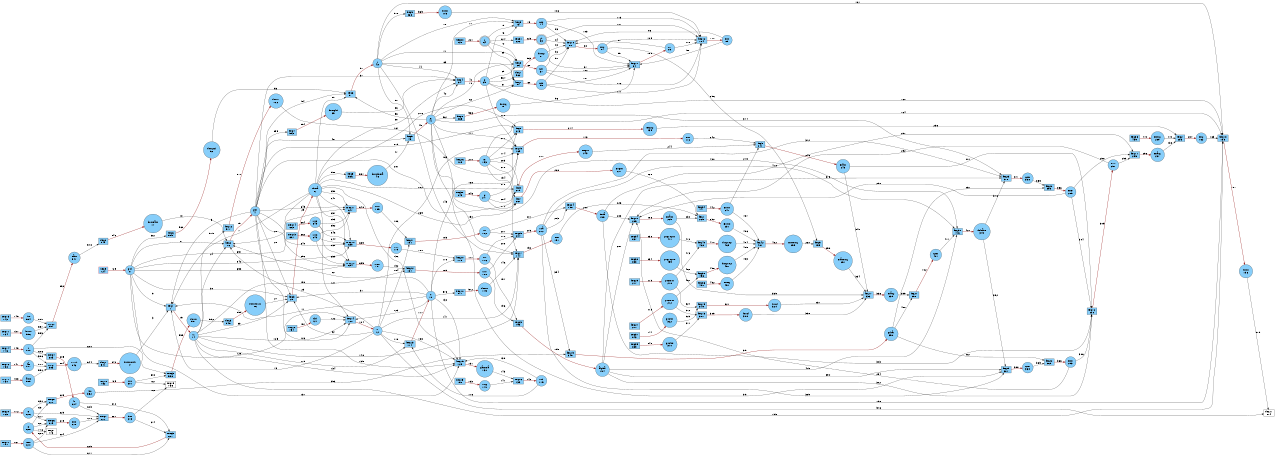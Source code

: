 digraph G {
rankdir = LR;
size ="8.5"
node [shape = box, color = black, fillcolor = lightskyblue, style = filled, label="keq1
1"]; keq1;
node [shape = box, color = black, fillcolor = lightskyblue, style = filled, label="keq2
16"]; keq2;
node [shape = box, color = black, fillcolor = lightskyblue, style = filled, label="keq3
25"]; keq3;
node [shape = box, color = black, fillcolor = lightskyblue, style = filled, label="keq4
34"]; keq4;
node [shape = box, color = black, fillcolor = lightskyblue, style = filled, label="keq5
45"]; keq5;
node [shape = box, color = black, fillcolor = lightskyblue, style = filled, label="keq6
51"]; keq6;
node [shape = box, color = black, fillcolor = lightskyblue, style = filled, label="keq7
58"]; keq7;
node [shape = box, color = black, fillcolor = lightskyblue, style = filled, label="keq8
66"]; keq8;
node [shape = box, color = black, fillcolor = lightskyblue, style = filled, label="keq9
73"]; keq9;
node [shape = box, color = black, fillcolor = lightskyblue, style = filled, label="keq10
80"]; keq10;
node [shape = box, color = black, fillcolor = lightskyblue, style = filled, label="keq11
94"]; keq11;
node [shape = box, color = black, fillcolor = lightskyblue, style = filled, label="keq12
104"]; keq12;
node [shape = box, color = black, fillcolor = lightskyblue, style = filled, label="keq13
114"]; keq13;
node [shape = box, color = black, fillcolor = lightskyblue, style = filled, label="keq14
120"]; keq14;
node [shape = box, color = black, fillcolor = lightskyblue, style = filled, label="keq15
129"]; keq15;
node [shape = box, color = black, fillcolor = lightskyblue, style = filled, label="keq16
139"]; keq16;
node [shape = box, color = black, fillcolor = lightskyblue, style = filled, label="keq17
144"]; keq17;
node [shape = box, color = black, fillcolor = lightskyblue, style = filled, label="keq18
155"]; keq18;
node [shape = box, color = black, fillcolor = lightskyblue, style = filled, label="keq19
165"]; keq19;
node [shape = box, color = black, fillcolor = lightskyblue, style = filled, label="keq20
175"]; keq20;
node [shape = box, color = black, fillcolor = lightskyblue, style = filled, label="keq21
181"]; keq21;
node [shape = box, color = black, fillcolor = lightskyblue, style = filled, label="keq22
187"]; keq22;
node [shape = box, color = black, fillcolor = lightskyblue, style = filled, label="keq23
193"]; keq23;
node [shape = box, color = black, fillcolor = lightskyblue, style = filled, label="keq24
198"]; keq24;
node [shape = box, color = black, fillcolor = lightskyblue, style = filled, label="keq25
204"]; keq25;
node [shape = box, color = black, fillcolor = lightskyblue, style = filled, label="keq26
209"]; keq26;
node [shape = box, color = black, fillcolor = lightskyblue, style = filled, label="keq27
211"]; keq27;
node [shape = box, color = black, fillcolor = lightskyblue, style = filled, label="keq29
217"]; keq29;
node [shape = box, color = black, fillcolor = lightskyblue, style = filled, label="keq30
220"]; keq30;
node [shape = box, color = black, fillcolor = lightskyblue, style = filled, label="keq31
222"]; keq31;
node [shape = box, color = black, fillcolor = lightskyblue, style = filled, label="feq1
225"]; feq1;
node [shape = box, color = black, fillcolor = lightskyblue, style = filled, label="feq2
233"]; feq2;
node [shape = box, color = black, fillcolor = lightskyblue, style = filled, label="feq3
241"]; feq3;
node [shape = box, color = black, fillcolor = lightskyblue, style = filled, label="feq5
255"]; feq5;
node [shape = box, color = black, fillcolor = lightskyblue, style = filled, label="feq7
267"]; feq7;
node [shape = box, color = black, fillcolor = lightskyblue, style = filled, label="feq8
273"]; feq8;
node [shape = box, color = black, fillcolor = lightskyblue, style = filled, label="feq9
279"]; feq9;
node [shape = box, color = black, fillcolor = lightskyblue, style = filled, label="feq10
285"]; feq10;
node [shape = box, color = black, fillcolor = lightskyblue, style = filled, label="feq11
295"]; feq11;
node [shape = box, color = black, fillcolor = lightskyblue, style = filled, label="feq12
300"]; feq12;
node [shape = box, color = black, fillcolor = lightskyblue, style = filled, label="feq13
307"]; feq13;
node [shape = box, color = black, fillcolor = lightskyblue, style = filled, label="feq15
319"]; feq15;
node [shape = box, color = black, fillcolor = lightskyblue, style = filled, label="feq17
333"]; feq17;
node [shape = box, color = black, fillcolor = lightskyblue, style = filled, label="feq19
349"]; feq19;
node [shape = box, color = black, fillcolor = lightskyblue, style = filled, label="feq20
355"]; feq20;
node [shape = box, color = black, fillcolor = lightskyblue, style = filled, label="feq22
365"]; feq22;
node [shape = box, color = black, fillcolor = lightskyblue, style = filled, label="feq23
370"]; feq23;
node [shape = box, color = black, fillcolor = lightskyblue, style = filled, label="feq25
387"]; feq25;
node [shape = box, color = black, fillcolor = lightskyblue, style = filled, label="feq27
398"]; feq27;
node [shape = box, color = black, fillcolor = lightskyblue, style = filled, label="feq30
416"]; feq30;
node [shape = box, color = black, fillcolor = lightskyblue, style = filled, label="feq33
439"]; feq33;
node [shape = box, color = black, fillcolor = lightskyblue, style = filled, label="feq34
441"]; feq34;
node [shape = box, color = black, fillcolor = lightskyblue, style = filled, label="feq36
450"]; feq36;
node [shape = box, color = black, fillcolor = lightskyblue, style = filled, label="feq38
456"]; feq38;
node [shape = box, color = black, fillcolor = lightskyblue, style = filled, label="feq40
468"]; feq40;
node [shape = box, color = black, fillcolor = lightskyblue, style = filled, label="feq42
481"]; feq42;
node [shape = box, color = black, fillcolor = lightskyblue, style = filled, label="deq1
541"]; deq1;
node [shape = box, color = black, fillcolor = lightskyblue, style = filled, label="deq2
545"]; deq2;
node [shape = box, color = black, fillcolor = lightskyblue, style = filled, label="deq3
549"]; deq3;
node [shape = box, color = black, fillcolor = lightskyblue, style = filled, label="deq4
553"]; deq4;
node [shape = box, color = black, fillcolor = lightskyblue, style = filled, label="deq5
556"]; deq5;
node [shape = box, color = black, fillcolor = lightskyblue, style = filled, label="deq6
559"]; deq6;
node [shape = box, color = black, fillcolor = lightskyblue, style = filled, label="deq7
562"]; deq7;
node [shape = box, color = black, fillcolor = lightskyblue, style = filled, label="deq8
565"]; deq8;
node [shape = box, color = black, fillcolor = lightskyblue, style = filled, label="deq9
568"]; deq9;
node [shape = box, color = black, fillcolor = lightskyblue, style = filled, label="deq10
571"]; deq10;
node [shape = box, color = black, fillcolor = white, style = filled, label="deq11
574"]; deq11;
node [shape = box, color = black, fillcolor = lightskyblue, style = filled, label="deq12
577"]; deq12;
node [shape = box, color = black, fillcolor = lightskyblue, style = filled, label="meq1
583"]; meq1;
node [shape = box, color = black, fillcolor = lightskyblue, style = filled, label="meq2
591"]; meq2;
node [shape = box, color = black, fillcolor = lightskyblue, style = filled, label="meq3
598"]; meq3;
node [shape = box, color = black, fillcolor = lightskyblue, style = filled, label="meq4
603"]; meq4;
node [shape = box, color = black, fillcolor = lightskyblue, style = filled, label="meq5
607"]; meq5;
node [shape = box, color = black, fillcolor = lightskyblue, style = filled, label="meq6
615"]; meq6;
node [shape = box, color = black, fillcolor = lightskyblue, style = filled, label="meq7
622"]; meq7;
node [shape = box, color = black, fillcolor = lightskyblue, style = filled, label="meq8
628"]; meq8;
node [shape = box, color = black, fillcolor = lightskyblue, style = filled, label="meq10
638"]; meq10;
node [shape = box, color = black, fillcolor = lightskyblue, style = filled, label="meq11
647"]; meq11;
node [shape = box, color = black, fillcolor = lightskyblue, style = filled, label="meq12
654"]; meq12;
node [shape = box, color = black, fillcolor = lightskyblue, style = filled, label="meq13
661"]; meq13;
node [shape = box, color = black, fillcolor = lightskyblue, style = filled, label="meq14
663"]; meq14;
node [shape = box, color = red, fillcolor = lightskyblue, style = filled, label="seq9
724"]; seq9;
node [shape = box, color = black, fillcolor = lightskyblue, style = filled, label="seq10
730"]; seq10;
node [shape = box, color = black, fillcolor = lightskyblue, style = filled, label="seq11
734"]; seq11;
node [shape = box, color = black, fillcolor = lightskyblue, style = filled, label="seq12
738"]; seq12;
node [shape = box, color = black, fillcolor = lightskyblue, style = filled, label="seq13
742"]; seq13;
node [shape = box, color = black, fillcolor = lightskyblue, style = filled, label="seq14
746"]; seq14;
node [shape = box, color = black, fillcolor = lightskyblue, style = filled, label="seq15
750"]; seq15;
node [shape = box, color = black, fillcolor = lightskyblue, style = filled, label="seq16
754"]; seq16;
node [shape = box, color = black, fillcolor = lightskyblue, style = filled, label="seq17
758"]; seq17;
node [shape = box, color = black, fillcolor = lightskyblue, style = filled, label="seq18
762"]; seq18;
node [shape = box, color = black, fillcolor = white, style = filled, label="seq19
766"]; seq19;
node [shape = box, color = black, fillcolor = lightskyblue, style = filled, label="seq20
769"]; seq20;
node [shape = box, color = black, fillcolor = white, style = filled, label="seq21
773"]; seq21;
node [shape = box, color = black, fillcolor = lightskyblue, style = filled, label="seq32
833"]; seq32;
node [shape = box, color = black, fillcolor = lightskyblue, style = filled, label="seq34
837"]; seq34;
node [shape = box, color = black, fillcolor = lightskyblue, style = filled, label="seq35
839"]; seq35;
node [shape = box, color = black, fillcolor = lightskyblue, style = filled, label="seq37
843"]; seq37;
node [shape = box, color = black, fillcolor = lightskyblue, style = filled, label="seq38
845"]; seq38;
node [shape = circle, color = black, fillcolor = lightskyblue, style = filled, label="dot_north
2"]; dot_north;
node [shape = circle, color = black, fillcolor = lightskyblue, style = filled, label="phi
4"]; phi;
node [shape = circle, color = black, fillcolor = lightskyblue, style = filled, label="theta
6"]; theta;
node [shape = circle, color = black, fillcolor = lightskyblue, style = filled, label="psi
8"]; psi;
node [shape = circle, color = black, fillcolor = lightskyblue, style = filled, label="u
10"]; u;
node [shape = circle, color = black, fillcolor = lightskyblue, style = filled, label="v
12"]; v;
node [shape = circle, color = black, fillcolor = lightskyblue, style = filled, label="w
14"]; w;
node [shape = circle, color = black, fillcolor = lightskyblue, style = filled, label="dot_east
17"]; dot_east;
node [shape = circle, color = black, fillcolor = lightskyblue, style = filled, label="dot_down
26"]; dot_down;
node [shape = circle, color = black, fillcolor = lightskyblue, style = filled, label="dot_phi
35"]; dot_phi;
node [shape = circle, color = black, fillcolor = lightskyblue, style = filled, label="p
39"]; p;
node [shape = circle, color = black, fillcolor = lightskyblue, style = filled, label="q
41"]; q;
node [shape = circle, color = black, fillcolor = lightskyblue, style = filled, label="r
43"]; r;
node [shape = circle, color = black, fillcolor = lightskyblue, style = filled, label="dot_theta
46"]; dot_theta;
node [shape = circle, color = black, fillcolor = lightskyblue, style = filled, label="dot_psi
52"]; dot_psi;
node [shape = circle, color = black, fillcolor = lightskyblue, style = filled, label="C_0
59"]; C_0;
node [shape = doublecircle, color = black, fillcolor = lightskyblue, style = filled, label="J
64"]; J;
node [shape = circle, color = black, fillcolor = lightskyblue, style = filled, label="C_1
67"]; C_1;
node [shape = circle, color = black, fillcolor = lightskyblue, style = filled, label="C_2
74"]; C_2;
node [shape = circle, color = black, fillcolor = lightskyblue, style = filled, label="dot_p
81"]; dot_p;
node [shape = doublecircle, color = black, fillcolor = lightskyblue, style = filled, label="Ji
83"]; Ji;
node [shape = circle, color = black, fillcolor = lightskyblue, style = filled, label="T_x
85"]; T_x;
node [shape = circle, color = black, fillcolor = lightskyblue, style = filled, label="T_y
87"]; T_y;
node [shape = circle, color = black, fillcolor = lightskyblue, style = filled, label="T_z
89"]; T_z;
node [shape = circle, color = black, fillcolor = lightskyblue, style = filled, label="dot_q
95"]; dot_q;
node [shape = circle, color = black, fillcolor = lightskyblue, style = filled, label="dot_r
105"]; dot_r;
node [shape = circle, color = black, fillcolor = lightskyblue, style = filled, label="V_i
115"]; V_i;
node [shape = circle, color = black, fillcolor = lightskyblue, style = filled, label="chi
121"]; chi;
node [shape = circle, color = black, fillcolor = lightskyblue, style = filled, label="gamma
130"]; gamma;
node [shape = circle, color = black, fillcolor = lightskyblue, style = filled, label="V_g
140"]; V_g;
node [shape = circle, color = black, fillcolor = lightskyblue, style = filled, label="dot_u
145"]; dot_u;
node [shape = circle, color = black, fillcolor = lightskyblue, style = filled, label="F_x
151"]; F_x;
node [shape = circle, color = black, fillcolor = lightskyblue, style = filled, label="m
153"]; m;
node [shape = circle, color = black, fillcolor = lightskyblue, style = filled, label="dot_v
156"]; dot_v;
node [shape = circle, color = black, fillcolor = lightskyblue, style = filled, label="F_y
162"]; F_y;
node [shape = circle, color = black, fillcolor = lightskyblue, style = filled, label="dot_w
166"]; dot_w;
node [shape = circle, color = black, fillcolor = lightskyblue, style = filled, label="F_z
172"]; F_z;
node [shape = circle, color = black, fillcolor = lightskyblue, style = filled, label="u_r
176"]; u_r;
node [shape = circle, color = black, fillcolor = lightskyblue, style = filled, label="u_w
179"]; u_w;
node [shape = circle, color = black, fillcolor = lightskyblue, style = filled, label="v_r
182"]; v_r;
node [shape = circle, color = black, fillcolor = lightskyblue, style = filled, label="v_w
185"]; v_w;
node [shape = circle, color = black, fillcolor = lightskyblue, style = filled, label="w_r
188"]; w_r;
node [shape = circle, color = black, fillcolor = lightskyblue, style = filled, label="w_w
191"]; w_w;
node [shape = circle, color = black, fillcolor = lightskyblue, style = filled, label="alpha
194"]; alpha;
node [shape = circle, color = black, fillcolor = lightskyblue, style = filled, label="beta
199"]; beta;
node [shape = circle, color = black, fillcolor = lightskyblue, style = filled, label="V_a
202"]; V_a;
node [shape = circle, color = black, fillcolor = lightskyblue, style = filled, label="p_cm_x
212"]; p_cm_x;
node [shape = circle, color = black, fillcolor = lightskyblue, style = filled, label="p_cm_z
218"]; p_cm_z;
node [shape = circle, color = black, fillcolor = lightskyblue, style = filled, label="F_g_x
227"]; F_g_x;
node [shape = circle, color = black, fillcolor = lightskyblue, style = filled, label="F_a_x
229"]; F_a_x;
node [shape = circle, color = black, fillcolor = lightskyblue, style = filled, label="F_t_x
231"]; F_t_x;
node [shape = circle, color = black, fillcolor = lightskyblue, style = filled, label="F_g_y
235"]; F_g_y;
node [shape = circle, color = black, fillcolor = lightskyblue, style = filled, label="F_a_y
237"]; F_a_y;
node [shape = circle, color = black, fillcolor = lightskyblue, style = filled, label="F_t_y
239"]; F_t_y;
node [shape = circle, color = black, fillcolor = lightskyblue, style = filled, label="F_g_z
243"]; F_g_z;
node [shape = circle, color = black, fillcolor = lightskyblue, style = filled, label="F_a_z
245"]; F_a_z;
node [shape = circle, color = black, fillcolor = lightskyblue, style = filled, label="F_t_z
247"]; F_t_z;
node [shape = circle, color = black, fillcolor = lightskyblue, style = filled, label="T_atot_y
257"]; T_atot_y;
node [shape = circle, color = black, fillcolor = lightskyblue, style = filled, label="T_ttot_y
259"]; T_ttot_y;
node [shape = circle, color = black, fillcolor = lightskyblue, style = filled, label="g
271"]; g;
node [shape = circle, color = black, fillcolor = lightskyblue, style = filled, label="F_D
289"]; F_D;
node [shape = circle, color = black, fillcolor = lightskyblue, style = filled, label="F_Y
291"]; F_Y;
node [shape = circle, color = black, fillcolor = lightskyblue, style = filled, label="F_L
293"]; F_L;
node [shape = circle, color = black, fillcolor = lightskyblue, style = filled, label="dx_cl
308"]; dx_cl;
node [shape = circle, color = black, fillcolor = lightskyblue, style = filled, label="p_cl_x
310"]; p_cl_x;
node [shape = circle, color = black, fillcolor = lightskyblue, style = filled, label="dz_cl
320"]; dz_cl;
node [shape = circle, color = black, fillcolor = lightskyblue, style = filled, label="p_cl_z
322"]; p_cl_z;
node [shape = circle, color = black, fillcolor = lightskyblue, style = filled, label="T_a_y
335"]; T_a_y;
node [shape = circle, color = black, fillcolor = lightskyblue, style = filled, label="q_bar
350"]; q_bar;
node [shape = circle, color = black, fillcolor = lightskyblue, style = filled, label="rho
352"]; rho;
node [shape = circle, color = black, fillcolor = lightskyblue, style = filled, label="C_D
358"]; C_D;
node [shape = circle, color = black, fillcolor = lightskyblue, style = filled, label="C_L
368"]; C_L;
node [shape = circle, color = black, fillcolor = lightskyblue, style = filled, label="delta_e
375"]; delta_e;
node [shape = circle, color = black, fillcolor = lightskyblue, style = filled, label="C_m
401"]; C_m;
node [shape = circle, color = black, fillcolor = lightskyblue, style = filled, label="T_t_y
451"]; T_t_y;
node [shape = circle, color = black, fillcolor = lightskyblue, style = filled, label="dx_prop
457"]; dx_prop;
node [shape = circle, color = black, fillcolor = lightskyblue, style = filled, label="p_prop_x
459"]; p_prop_x;
node [shape = circle, color = black, fillcolor = lightskyblue, style = filled, label="dz_prop
469"]; dz_prop;
node [shape = circle, color = black, fillcolor = lightskyblue, style = filled, label="p_prop_z
471"]; p_prop_z;
node [shape = circle, color = black, fillcolor = lightskyblue, style = filled, label="north
543"]; north;
node [shape = circle, color = black, fillcolor = lightskyblue, style = filled, label="east
547"]; east;
node [shape = circle, color = black, fillcolor = lightskyblue, style = filled, label="down
551"]; down;
node [shape = circle, color = black, fillcolor = lightskyblue, style = filled, label="z
585"]; z;
node [shape = circle, color = black, fillcolor = lightskyblue, style = filled, label="lat
587"]; lat;
node [shape = circle, color = black, fillcolor = lightskyblue, style = filled, label="lat_0
589"]; lat_0;
node [shape = circle, color = black, fillcolor = lightskyblue, style = filled, label="lon
594"]; lon;
node [shape = circle, color = black, fillcolor = lightskyblue, style = filled, label="lon_0
596"]; lon_0;
node [shape = circle, color = black, fillcolor = lightskyblue, style = filled, label="z_0
601"]; z_0;
node [shape = circle, color = black, fillcolor = lightskyblue, style = filled, label="h
604"]; h;
node [shape = circle, color = black, fillcolor = lightskyblue, style = filled, label="T
608"]; T;
node [shape = circle, color = black, fillcolor = lightskyblue, style = filled, label="T_0
610"]; T_0;
node [shape = circle, color = black, fillcolor = lightskyblue, style = filled, label="h_0
613"]; h_0;
node [shape = circle, color = black, fillcolor = lightskyblue, style = filled, label="P
616"]; P;
node [shape = circle, color = black, fillcolor = lightskyblue, style = filled, label="P_0
618"]; P_0;
node [shape = circle, color = black, fillcolor = lightskyblue, style = filled, label="w_n
643"]; w_n;
node [shape = circle, color = black, fillcolor = lightskyblue, style = filled, label="w_e
645"]; w_e;
dot_north -> keq1 [penwidth = 1, label = "3"];
phi -> keq1 [penwidth = 1, label = "5"];
theta -> keq1 [penwidth = 1, label = "7"];
psi -> keq1 [penwidth = 1, label = "9"];
u -> keq1 [penwidth = 1, label = "11"];
v -> keq1 [penwidth = 1, label = "13"];
keq1 -> w [penwidth = 1.5, label = "15", color = red4 ];
dot_east -> keq2 [penwidth = 1, label = "18"];
keq2 -> phi [penwidth = 1.5, label = "19", color = red4 ];
theta -> keq2 [penwidth = 1, label = "20"];
psi -> keq2 [penwidth = 1, label = "21"];
u -> keq2 [penwidth = 1, label = "22"];
v -> keq2 [penwidth = 1, label = "23"];
w -> keq2 [penwidth = 1, label = "24"];
dot_down -> keq3 [penwidth = 1, label = "27"];
phi -> keq3 [penwidth = 1, label = "28"];
keq3 -> theta [penwidth = 1.5, label = "29", color = red4 ];
psi -> keq3 [penwidth = 1, label = "30"];
u -> keq3 [penwidth = 1, label = "31"];
v -> keq3 [penwidth = 1, label = "32"];
w -> keq3 [penwidth = 1, label = "33"];
dot_phi -> keq4 [penwidth = 1, label = "36"];
phi -> keq4 [penwidth = 1, label = "37"];
theta -> keq4 [penwidth = 1, label = "38"];
keq4 -> p [penwidth = 1.5, label = "40", color = red4 ];
q -> keq4 [penwidth = 1, label = "42"];
r -> keq4 [penwidth = 1, label = "44"];
dot_theta -> keq5 [penwidth = 1, label = "47"];
phi -> keq5 [penwidth = 1, label = "48"];
keq5 -> q [penwidth = 1.5, label = "49", color = red4 ];
r -> keq5 [penwidth = 1, label = "50"];
dot_psi -> keq6 [penwidth = 1, label = "53"];
phi -> keq6 [penwidth = 1, label = "54"];
theta -> keq6 [penwidth = 1, label = "55"];
q -> keq6 [penwidth = 1, label = "56"];
keq6 -> r [penwidth = 1.5, label = "57", color = red4 ];
keq7 -> C_0 [penwidth = 1.5, label = "60", color = red4 ];
p -> keq7 [penwidth = 1, label = "61"];
q -> keq7 [penwidth = 1, label = "62"];
r -> keq7 [penwidth = 1, label = "63"];
J -> keq7 [penwidth = 1, label = "65"];
keq8 -> C_1 [penwidth = 1.5, label = "68", color = red4 ];
p -> keq8 [penwidth = 1, label = "69"];
q -> keq8 [penwidth = 1, label = "70"];
r -> keq8 [penwidth = 1, label = "71"];
J -> keq8 [penwidth = 1, label = "72"];
keq9 -> C_2 [penwidth = 1.5, label = "75", color = red4 ];
p -> keq9 [penwidth = 1, label = "76"];
q -> keq9 [penwidth = 1, label = "77"];
r -> keq9 [penwidth = 1, label = "78"];
J -> keq9 [penwidth = 1, label = "79"];
dot_p -> keq10 [penwidth = 1, label = "82"];
Ji -> keq10 [penwidth = 1, label = "84"];
T_x -> keq10 [penwidth = 1, label = "86"];
keq10 -> T_y [penwidth = 1.5, label = "88", color = red4 ];
T_z -> keq10 [penwidth = 1, label = "90"];
C_0 -> keq10 [penwidth = 1, label = "91"];
C_1 -> keq10 [penwidth = 1, label = "92"];
C_2 -> keq10 [penwidth = 1, label = "93"];
dot_q -> keq11 [penwidth = 1, label = "96"];
Ji -> keq11 [penwidth = 1, label = "97"];
T_x -> keq11 [penwidth = 1, label = "98"];
T_y -> keq11 [penwidth = 1, label = "99"];
keq11 -> T_z [penwidth = 1.5, label = "100", color = red4 ];
C_0 -> keq11 [penwidth = 1, label = "101"];
C_1 -> keq11 [penwidth = 1, label = "102"];
C_2 -> keq11 [penwidth = 1, label = "103"];
dot_r -> keq12 [penwidth = 1, label = "106"];
Ji -> keq12 [penwidth = 1, label = "107"];
keq12 -> T_x [penwidth = 1.5, label = "108", color = red4 ];
T_y -> keq12 [penwidth = 1, label = "109"];
T_z -> keq12 [penwidth = 1, label = "110"];
C_0 -> keq12 [penwidth = 1, label = "111"];
C_1 -> keq12 [penwidth = 1, label = "112"];
C_2 -> keq12 [penwidth = 1, label = "113"];
V_i -> keq13 [penwidth = 1, label = "116"];
keq13 -> u [penwidth = 1.5, label = "117", color = red4 ];
v -> keq13 [penwidth = 1, label = "118"];
w -> keq13 [penwidth = 1, label = "119"];
chi -> keq14 [penwidth = 1, label = "122"];
u -> keq14 [penwidth = 1, label = "123"];
keq14 -> v [penwidth = 1.5, label = "124", color = red4 ];
w -> keq14 [penwidth = 1, label = "125"];
phi -> keq14 [penwidth = 1, label = "126"];
theta -> keq14 [penwidth = 1, label = "127"];
psi -> keq14 [penwidth = 1, label = "128"];
keq15 -> gamma [penwidth = 1.5, label = "131", color = red4 ];
u -> keq15 [penwidth = 1, label = "132"];
v -> keq15 [penwidth = 1, label = "133"];
w -> keq15 [penwidth = 1, label = "134"];
phi -> keq15 [penwidth = 1, label = "135"];
theta -> keq15 [penwidth = 1, label = "136"];
psi -> keq15 [penwidth = 1, label = "137"];
V_i -> keq15 [penwidth = 1, label = "138"];
V_g -> keq16 [penwidth = 1, label = "141"];
keq16 -> V_i [penwidth = 1.5, label = "142", color = red4 ];
gamma -> keq16 [penwidth = 1, label = "143"];
dot_u -> keq17 [penwidth = 1, label = "146"];
v -> keq17 [penwidth = 1, label = "147"];
w -> keq17 [penwidth = 1, label = "148"];
r -> keq17 [penwidth = 1, label = "149"];
q -> keq17 [penwidth = 1, label = "150"];
keq17 -> F_x [penwidth = 1.5, label = "152", color = red4 ];
m -> keq17 [penwidth = 1, label = "154"];
keq18 -> dot_v [penwidth = 1.5, label = "157", color = red4 ];
u -> keq18 [penwidth = 1, label = "158"];
w -> keq18 [penwidth = 1, label = "159"];
p -> keq18 [penwidth = 1, label = "160"];
r -> keq18 [penwidth = 1, label = "161"];
F_y -> keq18 [penwidth = 1, label = "163"];
m -> keq18 [penwidth = 1, label = "164"];
dot_w -> keq19 [penwidth = 1, label = "167"];
u -> keq19 [penwidth = 1, label = "168"];
v -> keq19 [penwidth = 1, label = "169"];
p -> keq19 [penwidth = 1, label = "170"];
q -> keq19 [penwidth = 1, label = "171"];
keq19 -> F_z [penwidth = 1.5, label = "173", color = red4 ];
m -> keq19 [penwidth = 1, label = "174"];
keq20 -> u_r [penwidth = 1.5, label = "177", color = red4 ];
u -> keq20 [penwidth = 1, label = "178"];
u_w -> keq20 [penwidth = 1, label = "180"];
keq21 -> v_r [penwidth = 1.5, label = "183", color = red4 ];
v -> keq21 [penwidth = 1, label = "184"];
v_w -> keq21 [penwidth = 1, label = "186"];
keq22 -> w_r [penwidth = 1.5, label = "189", color = red4 ];
w -> keq22 [penwidth = 1, label = "190"];
w_w -> keq22 [penwidth = 1, label = "192"];
keq23 -> alpha [penwidth = 1.5, label = "195", color = red4 ];
w_r -> keq23 [penwidth = 1, label = "196"];
u_r -> keq23 [penwidth = 1, label = "197"];
keq24 -> beta [penwidth = 1.5, label = "200", color = red4 ];
v_r -> keq24 [penwidth = 1, label = "201"];
V_a -> keq24 [penwidth = 1, label = "203"];
keq25 -> V_a [penwidth = 1.5, label = "205", color = red4 ];
u_r -> keq25 [penwidth = 1, label = "206"];
v_r -> keq25 [penwidth = 1, label = "207"];
w_r -> keq25 [penwidth = 1, label = "208"];
keq26 -> m [penwidth = 1.5, label = "210", color = red4 ];
keq27 -> p_cm_x [penwidth = 1.5, label = "213", color = red4 ];
keq29 -> p_cm_z [penwidth = 1.5, label = "219", color = red4 ];
keq30 -> J [penwidth = 1.5, label = "221", color = red4 ];
keq31 -> Ji [penwidth = 1.5, label = "223", color = red4 ];
J -> keq31 [penwidth = 1, label = "224"];
F_x -> feq1 [penwidth = 1, label = "226"];
F_g_x -> feq1 [penwidth = 1, label = "228"];
F_a_x -> feq1 [penwidth = 1, label = "230"];
feq1 -> F_t_x [penwidth = 1.5, label = "232", color = red4 ];
feq2 -> F_y [penwidth = 1.5, label = "234", color = red4 ];
F_g_y -> feq2 [penwidth = 1, label = "236"];
F_a_y -> feq2 [penwidth = 1, label = "238"];
F_t_y -> feq2 [penwidth = 1, label = "240"];
F_z -> feq3 [penwidth = 1, label = "242"];
F_g_z -> feq3 [penwidth = 1, label = "244"];
feq3 -> F_a_z [penwidth = 1.5, label = "246", color = red4 ];
F_t_z -> feq3 [penwidth = 1, label = "248"];
T_y -> feq5 [penwidth = 1, label = "256"];
feq5 -> T_atot_y [penwidth = 1.5, label = "258", color = red4 ];
T_ttot_y -> feq5 [penwidth = 1, label = "260"];
feq7 -> F_g_x [penwidth = 1.5, label = "268", color = red4 ];
theta -> feq7 [penwidth = 1, label = "269"];
m -> feq7 [penwidth = 1, label = "270"];
g -> feq7 [penwidth = 1, label = "272"];
feq8 -> F_g_y [penwidth = 1.5, label = "274", color = red4 ];
phi -> feq8 [penwidth = 1, label = "275"];
theta -> feq8 [penwidth = 1, label = "276"];
m -> feq8 [penwidth = 1, label = "277"];
g -> feq8 [penwidth = 1, label = "278"];
feq9 -> F_g_z [penwidth = 1.5, label = "280", color = red4 ];
phi -> feq9 [penwidth = 1, label = "281"];
theta -> feq9 [penwidth = 1, label = "282"];
m -> feq9 [penwidth = 1, label = "283"];
g -> feq9 [penwidth = 1, label = "284"];
feq10 -> F_a_x [penwidth = 1.5, label = "286", color = red4 ];
alpha -> feq10 [penwidth = 1, label = "287"];
beta -> feq10 [penwidth = 1, label = "288"];
F_D -> feq10 [penwidth = 1, label = "290"];
F_Y -> feq10 [penwidth = 1, label = "292"];
F_L -> feq10 [penwidth = 1, label = "294"];
feq11 -> F_a_y [penwidth = 1.5, label = "296", color = red4 ];
beta -> feq11 [penwidth = 1, label = "297"];
F_D -> feq11 [penwidth = 1, label = "298"];
F_Y -> feq11 [penwidth = 1, label = "299"];
F_a_z -> feq12 [penwidth = 1, label = "301"];
alpha -> feq12 [penwidth = 1, label = "302"];
beta -> feq12 [penwidth = 1, label = "303"];
F_D -> feq12 [penwidth = 1, label = "304"];
feq12 -> F_Y [penwidth = 1.5, label = "305", color = red4 ];
F_L -> feq12 [penwidth = 1, label = "306"];
feq13 -> dx_cl [penwidth = 1.5, label = "309", color = red4 ];
p_cl_x -> feq13 [penwidth = 1, label = "311"];
p_cm_x -> feq13 [penwidth = 1, label = "312"];
feq15 -> dz_cl [penwidth = 1.5, label = "321", color = red4 ];
p_cl_z -> feq15 [penwidth = 1, label = "323"];
p_cm_z -> feq15 [penwidth = 1, label = "324"];
T_atot_y -> feq17 [penwidth = 1, label = "334"];
feq17 -> T_a_y [penwidth = 1.5, label = "336", color = red4 ];
dz_cl -> feq17 [penwidth = 1, label = "337"];
dx_cl -> feq17 [penwidth = 1, label = "338"];
F_a_x -> feq17 [penwidth = 1, label = "339"];
F_a_z -> feq17 [penwidth = 1, label = "340"];
feq19 -> q_bar [penwidth = 1.5, label = "351", color = red4 ];
rho -> feq19 [penwidth = 1, label = "353"];
V_a -> feq19 [penwidth = 1, label = "354"];
feq20 -> F_D [penwidth = 1.5, label = "356", color = red4 ];
q_bar -> feq20 [penwidth = 1, label = "357"];
C_D -> feq20 [penwidth = 1, label = "359"];
feq22 -> F_L [penwidth = 1.5, label = "366", color = red4 ];
q_bar -> feq22 [penwidth = 1, label = "367"];
C_L -> feq22 [penwidth = 1, label = "369"];
feq23 -> C_D [penwidth = 1.5, label = "371", color = red4 ];
V_a -> feq23 [penwidth = 1, label = "372"];
alpha -> feq23 [penwidth = 1, label = "373"];
q -> feq23 [penwidth = 1, label = "374"];
delta_e -> feq23 [penwidth = 1, label = "376"];
feq25 -> C_L [penwidth = 1.5, label = "388", color = red4 ];
V_a -> feq25 [penwidth = 1, label = "389"];
alpha -> feq25 [penwidth = 1, label = "390"];
q -> feq25 [penwidth = 1, label = "391"];
delta_e -> feq25 [penwidth = 1, label = "392"];
T_a_y -> feq27 [penwidth = 1, label = "399"];
q_bar -> feq27 [penwidth = 1, label = "400"];
feq27 -> C_m [penwidth = 1.5, label = "402", color = red4 ];
C_m -> feq30 [penwidth = 1, label = "417"];
V_a -> feq30 [penwidth = 1, label = "418"];
alpha -> feq30 [penwidth = 1, label = "419"];
q -> feq30 [penwidth = 1, label = "420"];
feq30 -> delta_e [penwidth = 1.5, label = "421", color = red4 ];
feq33 -> F_t_y [penwidth = 1.5, label = "440", color = red4 ];
feq34 -> F_t_z [penwidth = 1.5, label = "442", color = red4 ];
feq36 -> T_t_y [penwidth = 1.5, label = "452", color = red4 ];
feq38 -> dx_prop [penwidth = 1.5, label = "458", color = red4 ];
p_prop_x -> feq38 [penwidth = 1, label = "460"];
p_cm_x -> feq38 [penwidth = 1, label = "461"];
feq40 -> dz_prop [penwidth = 1.5, label = "470", color = red4 ];
p_prop_z -> feq40 [penwidth = 1, label = "472"];
p_cm_z -> feq40 [penwidth = 1, label = "473"];
feq42 -> T_ttot_y [penwidth = 1.5, label = "482", color = red4 ];
T_t_y -> feq42 [penwidth = 1, label = "483"];
dz_prop -> feq42 [penwidth = 1, label = "484"];
dx_prop -> feq42 [penwidth = 1, label = "485"];
F_t_x -> feq42 [penwidth = 1, label = "486"];
F_t_z -> feq42 [penwidth = 1, label = "487"];
deq1 -> dot_north [penwidth = 1.5, label = "542", color = red4 ];
north -> deq1 [penwidth = 1, label = "544"];
deq2 -> dot_east [penwidth = 1.5, label = "546", color = red4 ];
east -> deq2 [penwidth = 1, label = "548"];
deq3 -> dot_down [penwidth = 1.5, label = "550", color = red4 ];
down -> deq3 [penwidth = 1, label = "552"];
deq4 -> dot_phi [penwidth = 1.5, label = "554", color = red4 ];
phi -> deq4 [penwidth = 1, label = "555"];
deq5 -> dot_theta [penwidth = 1.5, label = "557", color = red4 ];
theta -> deq5 [penwidth = 1, label = "558"];
deq6 -> dot_psi [penwidth = 1.5, label = "560", color = red4 ];
psi -> deq6 [penwidth = 1, label = "561"];
deq7 -> dot_p [penwidth = 1.5, label = "563", color = red4 ];
p -> deq7 [penwidth = 1, label = "564"];
deq8 -> dot_q [penwidth = 1.5, label = "566", color = red4 ];
q -> deq8 [penwidth = 1, label = "567"];
deq9 -> dot_r [penwidth = 1.5, label = "569", color = red4 ];
r -> deq9 [penwidth = 1, label = "570"];
deq10 -> dot_u [penwidth = 1.5, label = "572", color = red4 ];
u -> deq10 [penwidth = 1, label = "573"];
dot_v -> deq11 [penwidth = 1, label = "575"];
v -> deq11 [penwidth = 1, label = "576"];
deq12 -> dot_w [penwidth = 1.5, label = "578", color = red4 ];
w -> deq12 [penwidth = 1, label = "579"];
meq1 -> north [penwidth = 1.5, label = "584", color = red4 ];
z -> meq1 [penwidth = 1, label = "586"];
lat -> meq1 [penwidth = 1, label = "588"];
lat_0 -> meq1 [penwidth = 1, label = "590"];
meq2 -> east [penwidth = 1.5, label = "592", color = red4 ];
z -> meq2 [penwidth = 1, label = "593"];
lon -> meq2 [penwidth = 1, label = "595"];
lon_0 -> meq2 [penwidth = 1, label = "597"];
meq3 -> down [penwidth = 1.5, label = "599", color = red4 ];
z -> meq3 [penwidth = 1, label = "600"];
z_0 -> meq3 [penwidth = 1, label = "602"];
meq4 -> h [penwidth = 1.5, label = "605", color = red4 ];
z -> meq4 [penwidth = 1, label = "606"];
meq5 -> T [penwidth = 1.5, label = "609", color = red4 ];
T_0 -> meq5 [penwidth = 1, label = "611"];
h -> meq5 [penwidth = 1, label = "612"];
h_0 -> meq5 [penwidth = 1, label = "614"];
P -> meq6 [penwidth = 1, label = "617"];
meq6 -> P_0 [penwidth = 1.5, label = "619", color = red4 ];
T_0 -> meq6 [penwidth = 1, label = "620"];
T -> meq6 [penwidth = 1, label = "621"];
h -> meq7 [penwidth = 1, label = "623"];
T_0 -> meq7 [penwidth = 1, label = "624"];
P -> meq7 [penwidth = 1, label = "625"];
P_0 -> meq7 [penwidth = 1, label = "626"];
meq7 -> h_0 [penwidth = 1.5, label = "627", color = red4 ];
meq8 -> rho [penwidth = 1.5, label = "629", color = red4 ];
P -> meq8 [penwidth = 1, label = "630"];
T -> meq8 [penwidth = 1, label = "631"];
meq10 -> u_w [penwidth = 1.5, label = "639", color = red4 ];
phi -> meq10 [penwidth = 1, label = "640"];
theta -> meq10 [penwidth = 1, label = "641"];
psi -> meq10 [penwidth = 1, label = "642"];
w_n -> meq10 [penwidth = 1, label = "644"];
w_e -> meq10 [penwidth = 1, label = "646"];
meq11 -> v_w [penwidth = 1.5, label = "648", color = red4 ];
phi -> meq11 [penwidth = 1, label = "649"];
theta -> meq11 [penwidth = 1, label = "650"];
psi -> meq11 [penwidth = 1, label = "651"];
w_n -> meq11 [penwidth = 1, label = "652"];
w_e -> meq11 [penwidth = 1, label = "653"];
meq12 -> w_w [penwidth = 1.5, label = "655", color = red4 ];
phi -> meq12 [penwidth = 1, label = "656"];
theta -> meq12 [penwidth = 1, label = "657"];
psi -> meq12 [penwidth = 1, label = "658"];
w_n -> meq12 [penwidth = 1, label = "659"];
w_e -> meq12 [penwidth = 1, label = "660"];
meq13 -> w_n [penwidth = 1.5, label = "662", color = red4 ];
meq14 -> w_e [penwidth = 1.5, label = "664", color = red4 ];
seq9 -> psi [penwidth = 1.5, label = "729", color = red4 ];
seq10 -> lat_0 [penwidth = 1.5, label = "733", color = red4 ];
seq11 -> lon_0 [penwidth = 1.5, label = "737", color = red4 ];
seq12 -> lat [penwidth = 1.5, label = "741", color = red4 ];
seq13 -> lon [penwidth = 1.5, label = "745", color = red4 ];
seq14 -> z [penwidth = 1.5, label = "749", color = red4 ];
seq15 -> V_g [penwidth = 1.5, label = "753", color = red4 ];
seq16 -> chi [penwidth = 1.5, label = "757", color = red4 ];
seq17 -> T_0 [penwidth = 1.5, label = "761", color = red4 ];
seq18 -> z_0 [penwidth = 1.5, label = "765", color = red4 ];
z_0 -> seq19 [penwidth = 1, label = "767"];
h_0 -> seq19 [penwidth = 1, label = "768"];
seq20 -> P [penwidth = 1.5, label = "772", color = red4 ];
T -> seq21 [penwidth = 1, label = "776"];
seq32 -> p_prop_x [penwidth = 1.5, label = "834", color = red4 ];
seq34 -> p_prop_z [penwidth = 1.5, label = "838", color = red4 ];
seq35 -> p_cl_x [penwidth = 1.5, label = "840", color = red4 ];
seq37 -> p_cl_z [penwidth = 1.5, label = "844", color = red4 ];
seq38 -> g [penwidth = 1.5, label = "846", color = red4 ];
}
